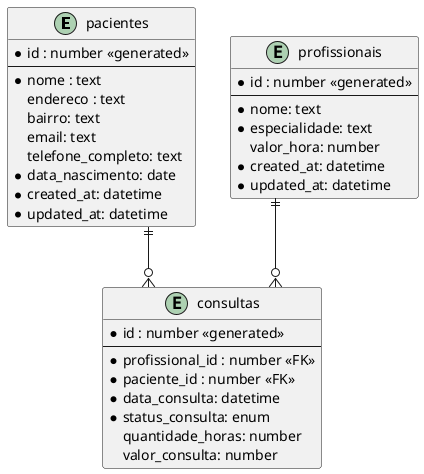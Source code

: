 @startuml

skinparam linetype ortho

entity "pacientes" as paciente {
  *id : number <<generated>>
  --
  *nome : text
  endereco : text
  bairro: text
  email: text
  telefone_completo: text
  *data_nascimento: date
  *created_at: datetime
  *updated_at: datetime
}

entity "profissionais" as profissional {
  *id : number <<generated>>
  --
  *nome: text
  *especialidade: text
  valor_hora: number
  *created_at: datetime
  *updated_at: datetime
}

entity "consultas" as consulta {
  *id : number <<generated>>
  --
  *profissional_id : number <<FK>>
  *paciente_id : number <<FK>>
  *data_consulta: datetime
  *status_consulta: enum
  quantidade_horas: number
  valor_consulta: number
}

paciente ||--o{ consulta
profissional ||--o{ consulta

@enduml

